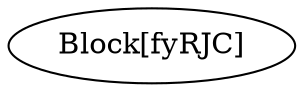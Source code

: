 digraph {
    0 [ label = "Block[fyRJC]" ]
}
digraph {
    0 [ label = "Block[fyRJC]" ]
    1 [ label = "Block[uNBXU]" ]
}
